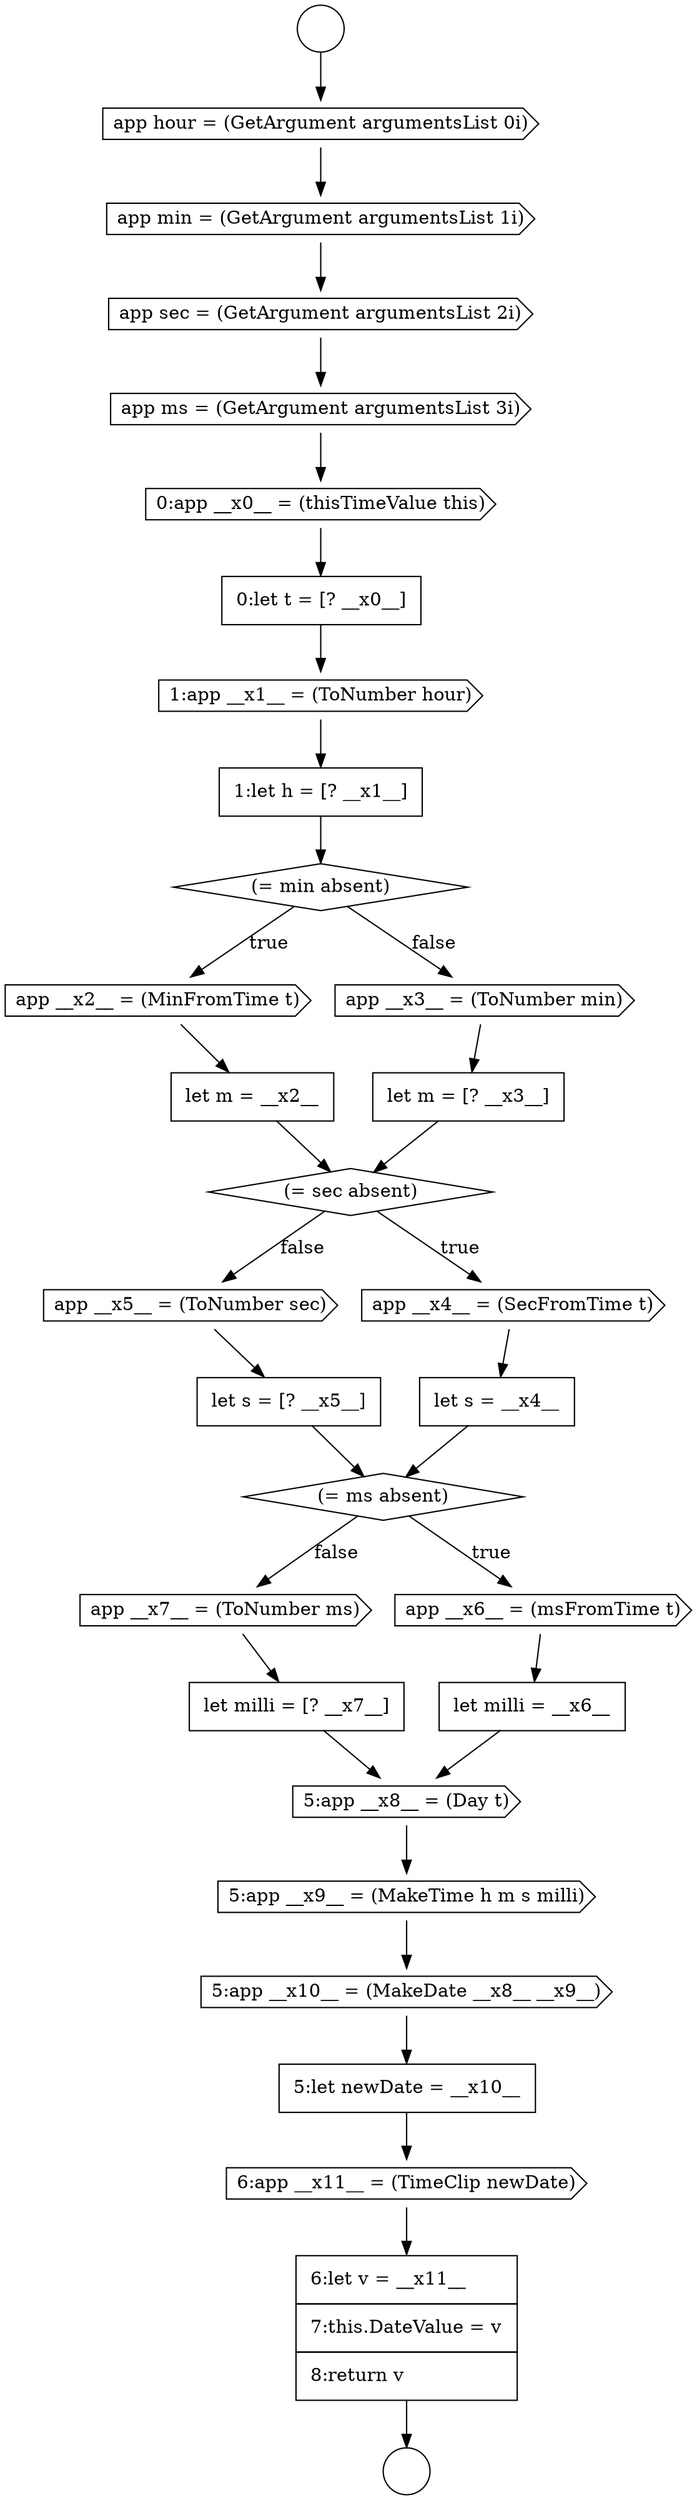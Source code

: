 digraph {
  node11620 [shape=cds, label=<<font color="black">app __x5__ = (ToNumber sec)</font>> color="black" fillcolor="white" style=filled]
  node11603 [shape=circle label=" " color="black" fillcolor="white" style=filled]
  node11613 [shape=cds, label=<<font color="black">app __x2__ = (MinFromTime t)</font>> color="black" fillcolor="white" style=filled]
  node11628 [shape=cds, label=<<font color="black">5:app __x9__ = (MakeTime h m s milli)</font>> color="black" fillcolor="white" style=filled]
  node11609 [shape=none, margin=0, label=<<font color="black">
    <table border="0" cellborder="1" cellspacing="0" cellpadding="10">
      <tr><td align="left">0:let t = [? __x0__]</td></tr>
    </table>
  </font>> color="black" fillcolor="white" style=filled]
  node11632 [shape=none, margin=0, label=<<font color="black">
    <table border="0" cellborder="1" cellspacing="0" cellpadding="10">
      <tr><td align="left">6:let v = __x11__</td></tr>
      <tr><td align="left">7:this.DateValue = v</td></tr>
      <tr><td align="left">8:return v</td></tr>
    </table>
  </font>> color="black" fillcolor="white" style=filled]
  node11619 [shape=none, margin=0, label=<<font color="black">
    <table border="0" cellborder="1" cellspacing="0" cellpadding="10">
      <tr><td align="left">let s = __x4__</td></tr>
    </table>
  </font>> color="black" fillcolor="white" style=filled]
  node11614 [shape=none, margin=0, label=<<font color="black">
    <table border="0" cellborder="1" cellspacing="0" cellpadding="10">
      <tr><td align="left">let m = __x2__</td></tr>
    </table>
  </font>> color="black" fillcolor="white" style=filled]
  node11625 [shape=cds, label=<<font color="black">app __x7__ = (ToNumber ms)</font>> color="black" fillcolor="white" style=filled]
  node11615 [shape=cds, label=<<font color="black">app __x3__ = (ToNumber min)</font>> color="black" fillcolor="white" style=filled]
  node11618 [shape=cds, label=<<font color="black">app __x4__ = (SecFromTime t)</font>> color="black" fillcolor="white" style=filled]
  node11626 [shape=none, margin=0, label=<<font color="black">
    <table border="0" cellborder="1" cellspacing="0" cellpadding="10">
      <tr><td align="left">let milli = [? __x7__]</td></tr>
    </table>
  </font>> color="black" fillcolor="white" style=filled]
  node11611 [shape=none, margin=0, label=<<font color="black">
    <table border="0" cellborder="1" cellspacing="0" cellpadding="10">
      <tr><td align="left">1:let h = [? __x1__]</td></tr>
    </table>
  </font>> color="black" fillcolor="white" style=filled]
  node11622 [shape=diamond, label=<<font color="black">(= ms absent)</font>> color="black" fillcolor="white" style=filled]
  node11617 [shape=diamond, label=<<font color="black">(= sec absent)</font>> color="black" fillcolor="white" style=filled]
  node11604 [shape=cds, label=<<font color="black">app hour = (GetArgument argumentsList 0i)</font>> color="black" fillcolor="white" style=filled]
  node11612 [shape=diamond, label=<<font color="black">(= min absent)</font>> color="black" fillcolor="white" style=filled]
  node11627 [shape=cds, label=<<font color="black">5:app __x8__ = (Day t)</font>> color="black" fillcolor="white" style=filled]
  node11631 [shape=cds, label=<<font color="black">6:app __x11__ = (TimeClip newDate)</font>> color="black" fillcolor="white" style=filled]
  node11629 [shape=cds, label=<<font color="black">5:app __x10__ = (MakeDate __x8__ __x9__)</font>> color="black" fillcolor="white" style=filled]
  node11624 [shape=none, margin=0, label=<<font color="black">
    <table border="0" cellborder="1" cellspacing="0" cellpadding="10">
      <tr><td align="left">let milli = __x6__</td></tr>
    </table>
  </font>> color="black" fillcolor="white" style=filled]
  node11602 [shape=circle label=" " color="black" fillcolor="white" style=filled]
  node11608 [shape=cds, label=<<font color="black">0:app __x0__ = (thisTimeValue this)</font>> color="black" fillcolor="white" style=filled]
  node11606 [shape=cds, label=<<font color="black">app sec = (GetArgument argumentsList 2i)</font>> color="black" fillcolor="white" style=filled]
  node11610 [shape=cds, label=<<font color="black">1:app __x1__ = (ToNumber hour)</font>> color="black" fillcolor="white" style=filled]
  node11623 [shape=cds, label=<<font color="black">app __x6__ = (msFromTime t)</font>> color="black" fillcolor="white" style=filled]
  node11630 [shape=none, margin=0, label=<<font color="black">
    <table border="0" cellborder="1" cellspacing="0" cellpadding="10">
      <tr><td align="left">5:let newDate = __x10__</td></tr>
    </table>
  </font>> color="black" fillcolor="white" style=filled]
  node11607 [shape=cds, label=<<font color="black">app ms = (GetArgument argumentsList 3i)</font>> color="black" fillcolor="white" style=filled]
  node11605 [shape=cds, label=<<font color="black">app min = (GetArgument argumentsList 1i)</font>> color="black" fillcolor="white" style=filled]
  node11621 [shape=none, margin=0, label=<<font color="black">
    <table border="0" cellborder="1" cellspacing="0" cellpadding="10">
      <tr><td align="left">let s = [? __x5__]</td></tr>
    </table>
  </font>> color="black" fillcolor="white" style=filled]
  node11616 [shape=none, margin=0, label=<<font color="black">
    <table border="0" cellborder="1" cellspacing="0" cellpadding="10">
      <tr><td align="left">let m = [? __x3__]</td></tr>
    </table>
  </font>> color="black" fillcolor="white" style=filled]
  node11627 -> node11628 [ color="black"]
  node11614 -> node11617 [ color="black"]
  node11610 -> node11611 [ color="black"]
  node11626 -> node11627 [ color="black"]
  node11611 -> node11612 [ color="black"]
  node11628 -> node11629 [ color="black"]
  node11631 -> node11632 [ color="black"]
  node11609 -> node11610 [ color="black"]
  node11624 -> node11627 [ color="black"]
  node11602 -> node11604 [ color="black"]
  node11620 -> node11621 [ color="black"]
  node11622 -> node11623 [label=<<font color="black">true</font>> color="black"]
  node11622 -> node11625 [label=<<font color="black">false</font>> color="black"]
  node11632 -> node11603 [ color="black"]
  node11616 -> node11617 [ color="black"]
  node11615 -> node11616 [ color="black"]
  node11613 -> node11614 [ color="black"]
  node11619 -> node11622 [ color="black"]
  node11605 -> node11606 [ color="black"]
  node11630 -> node11631 [ color="black"]
  node11607 -> node11608 [ color="black"]
  node11604 -> node11605 [ color="black"]
  node11612 -> node11613 [label=<<font color="black">true</font>> color="black"]
  node11612 -> node11615 [label=<<font color="black">false</font>> color="black"]
  node11621 -> node11622 [ color="black"]
  node11623 -> node11624 [ color="black"]
  node11608 -> node11609 [ color="black"]
  node11617 -> node11618 [label=<<font color="black">true</font>> color="black"]
  node11617 -> node11620 [label=<<font color="black">false</font>> color="black"]
  node11606 -> node11607 [ color="black"]
  node11629 -> node11630 [ color="black"]
  node11625 -> node11626 [ color="black"]
  node11618 -> node11619 [ color="black"]
}
